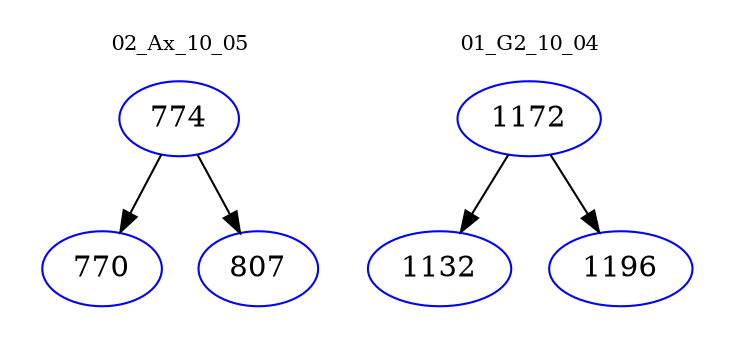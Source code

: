 digraph{
subgraph cluster_0 {
color = white
label = "02_Ax_10_05";
fontsize=10;
T0_774 [label="774", color="blue"]
T0_774 -> T0_770 [color="black"]
T0_770 [label="770", color="blue"]
T0_774 -> T0_807 [color="black"]
T0_807 [label="807", color="blue"]
}
subgraph cluster_1 {
color = white
label = "01_G2_10_04";
fontsize=10;
T1_1172 [label="1172", color="blue"]
T1_1172 -> T1_1132 [color="black"]
T1_1132 [label="1132", color="blue"]
T1_1172 -> T1_1196 [color="black"]
T1_1196 [label="1196", color="blue"]
}
}
